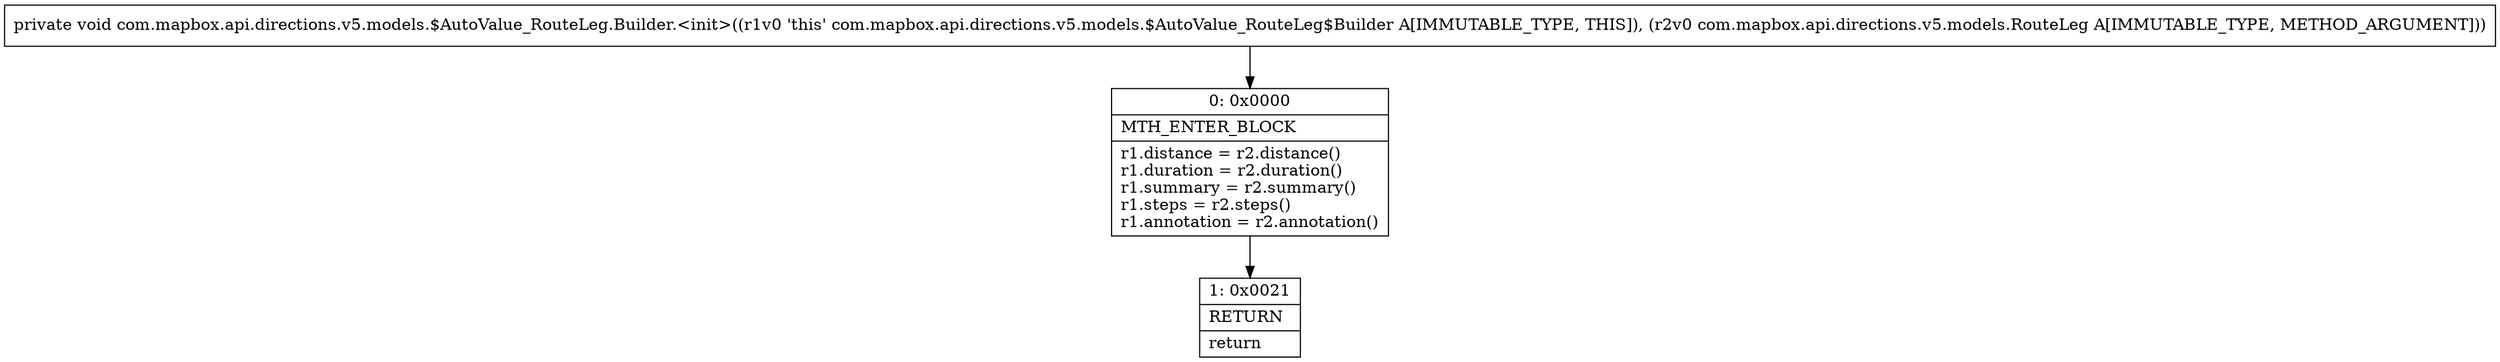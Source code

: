 digraph "CFG forcom.mapbox.api.directions.v5.models.$AutoValue_RouteLeg.Builder.\<init\>(Lcom\/mapbox\/api\/directions\/v5\/models\/RouteLeg;)V" {
Node_0 [shape=record,label="{0\:\ 0x0000|MTH_ENTER_BLOCK\l|r1.distance = r2.distance()\lr1.duration = r2.duration()\lr1.summary = r2.summary()\lr1.steps = r2.steps()\lr1.annotation = r2.annotation()\l}"];
Node_1 [shape=record,label="{1\:\ 0x0021|RETURN\l|return\l}"];
MethodNode[shape=record,label="{private void com.mapbox.api.directions.v5.models.$AutoValue_RouteLeg.Builder.\<init\>((r1v0 'this' com.mapbox.api.directions.v5.models.$AutoValue_RouteLeg$Builder A[IMMUTABLE_TYPE, THIS]), (r2v0 com.mapbox.api.directions.v5.models.RouteLeg A[IMMUTABLE_TYPE, METHOD_ARGUMENT])) }"];
MethodNode -> Node_0;
Node_0 -> Node_1;
}

